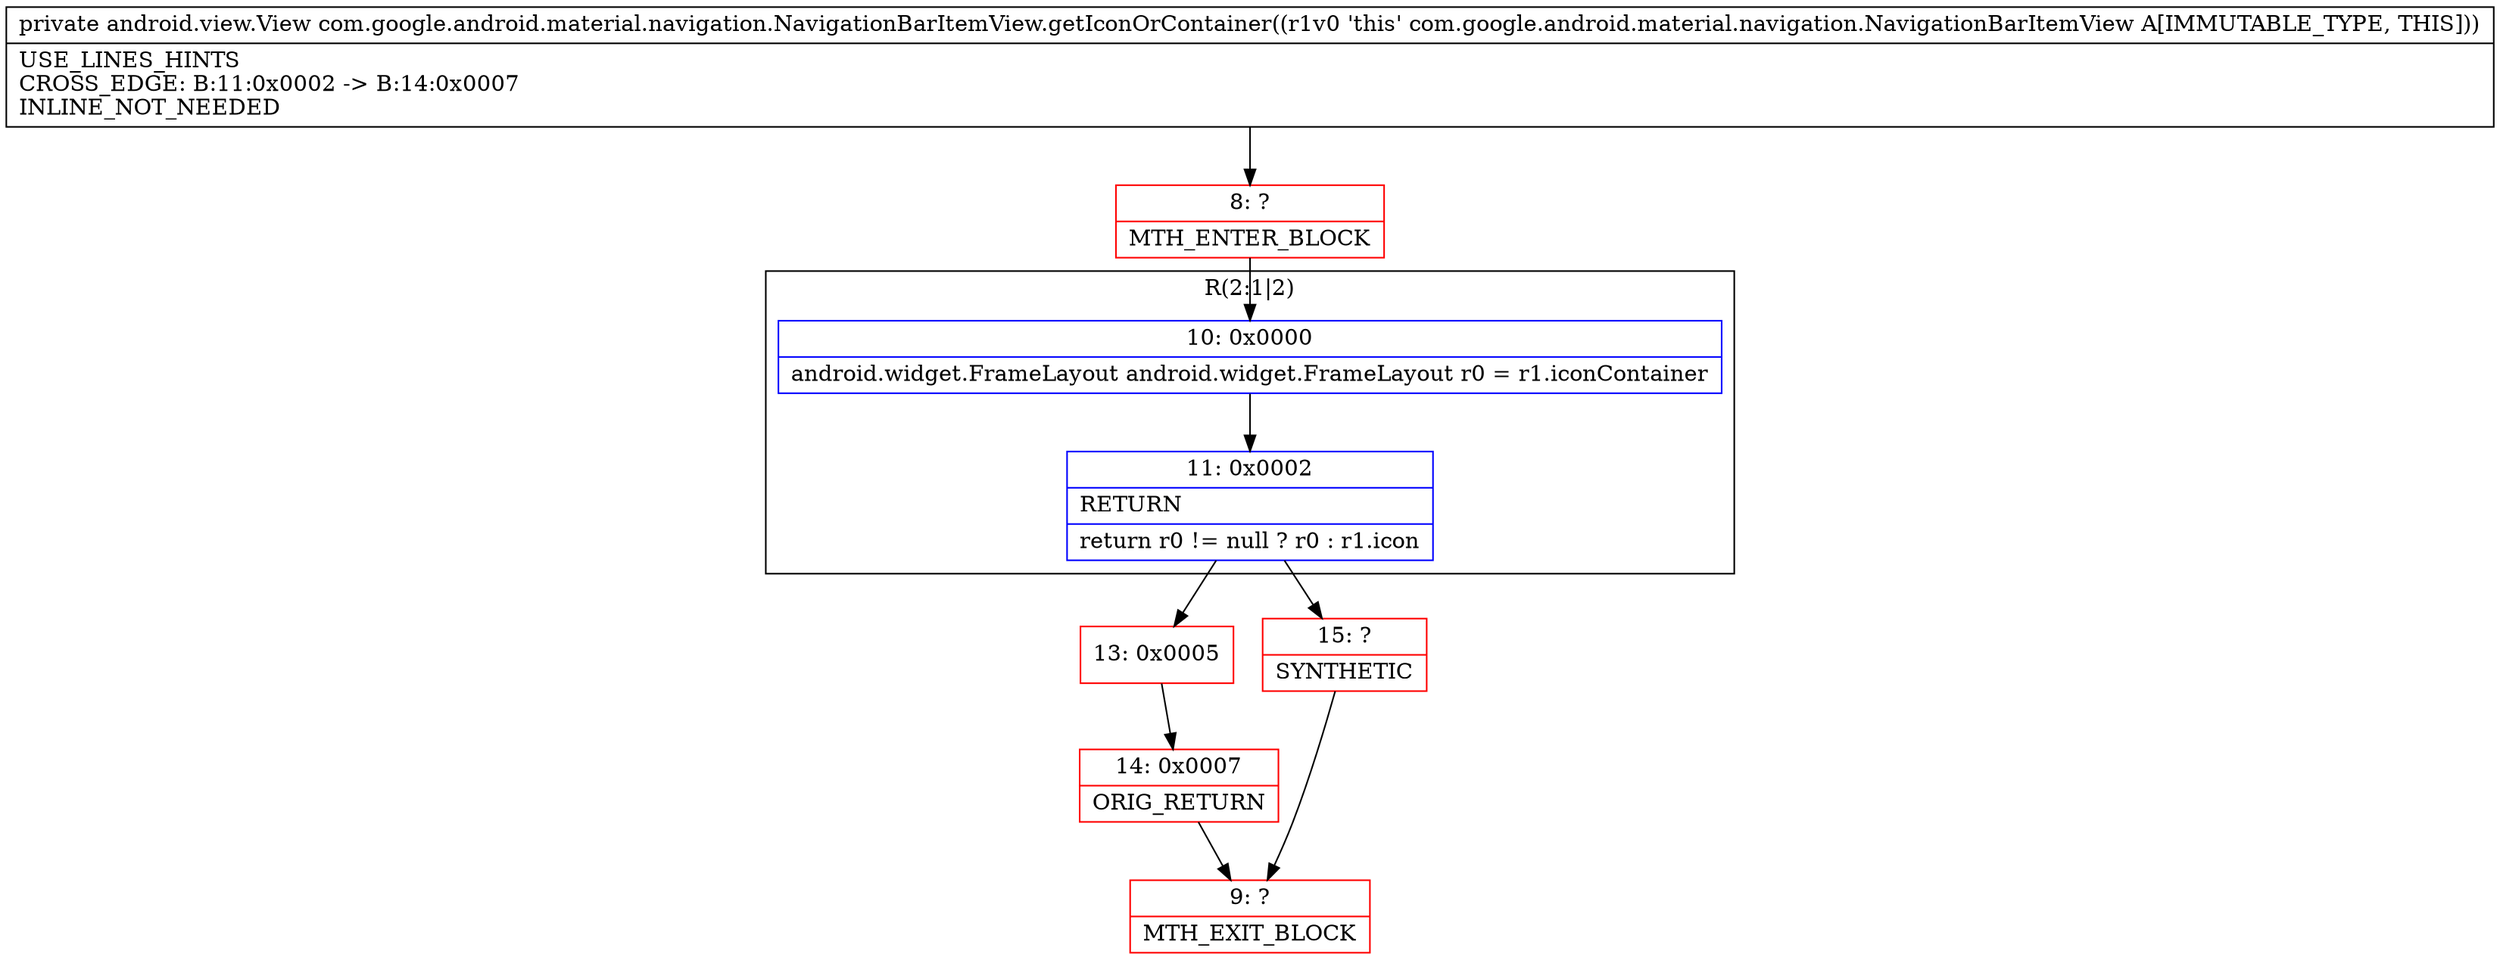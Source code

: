 digraph "CFG forcom.google.android.material.navigation.NavigationBarItemView.getIconOrContainer()Landroid\/view\/View;" {
subgraph cluster_Region_663556036 {
label = "R(2:1|2)";
node [shape=record,color=blue];
Node_10 [shape=record,label="{10\:\ 0x0000|android.widget.FrameLayout android.widget.FrameLayout r0 = r1.iconContainer\l}"];
Node_11 [shape=record,label="{11\:\ 0x0002|RETURN\l|return r0 != null ? r0 : r1.icon\l}"];
}
Node_8 [shape=record,color=red,label="{8\:\ ?|MTH_ENTER_BLOCK\l}"];
Node_13 [shape=record,color=red,label="{13\:\ 0x0005}"];
Node_14 [shape=record,color=red,label="{14\:\ 0x0007|ORIG_RETURN\l}"];
Node_9 [shape=record,color=red,label="{9\:\ ?|MTH_EXIT_BLOCK\l}"];
Node_15 [shape=record,color=red,label="{15\:\ ?|SYNTHETIC\l}"];
MethodNode[shape=record,label="{private android.view.View com.google.android.material.navigation.NavigationBarItemView.getIconOrContainer((r1v0 'this' com.google.android.material.navigation.NavigationBarItemView A[IMMUTABLE_TYPE, THIS]))  | USE_LINES_HINTS\lCROSS_EDGE: B:11:0x0002 \-\> B:14:0x0007\lINLINE_NOT_NEEDED\l}"];
MethodNode -> Node_8;Node_10 -> Node_11;
Node_11 -> Node_13;
Node_11 -> Node_15;
Node_8 -> Node_10;
Node_13 -> Node_14;
Node_14 -> Node_9;
Node_15 -> Node_9;
}

